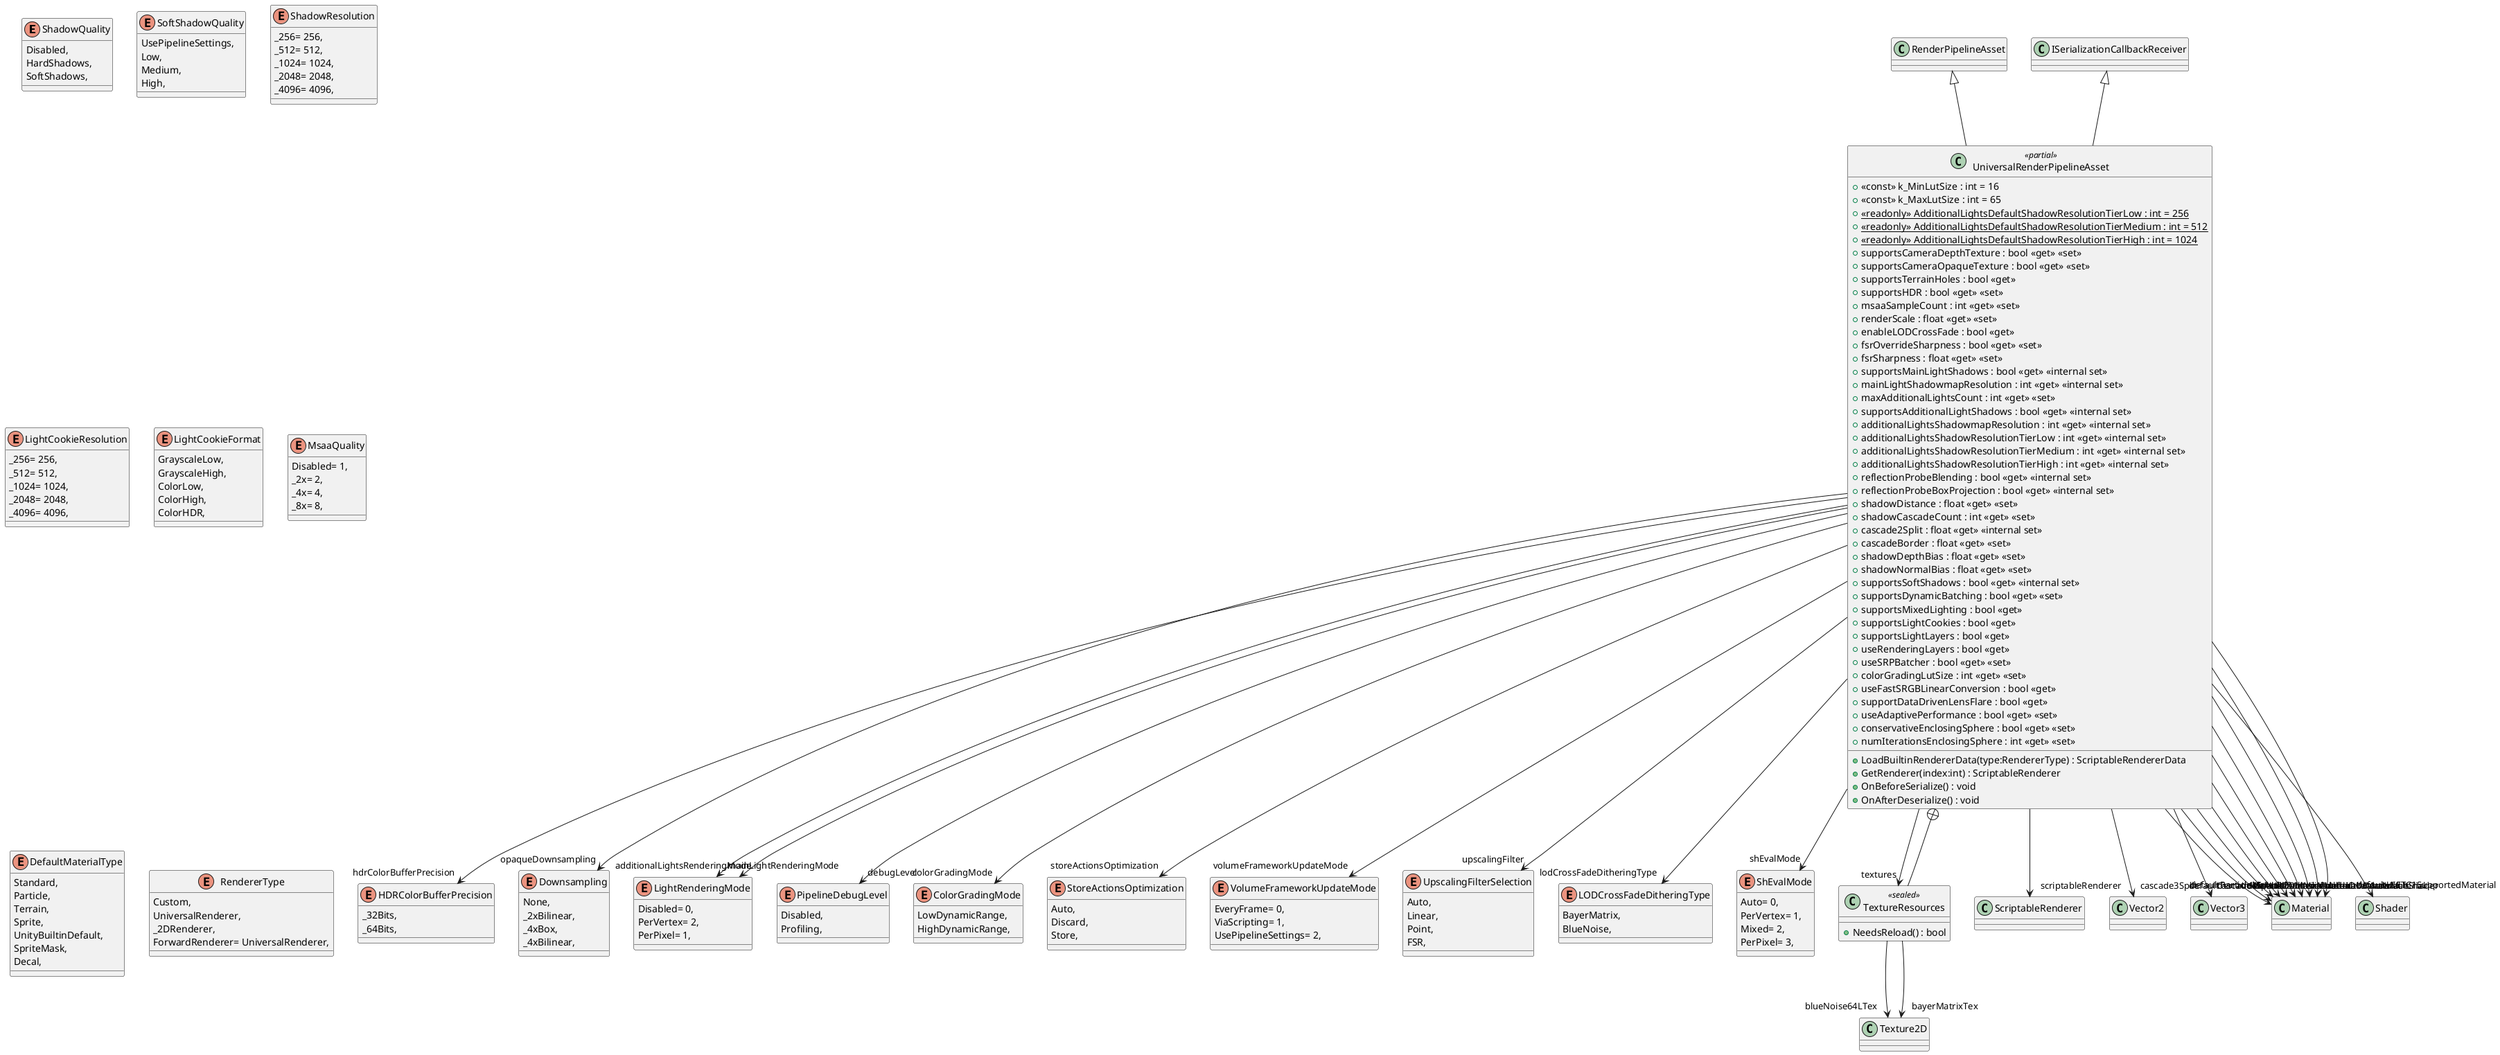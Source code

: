 @startuml
enum ShadowQuality {
    Disabled,
    HardShadows,
    SoftShadows,
}
enum SoftShadowQuality {
    UsePipelineSettings,
    Low,
    Medium,
    High,
}
enum ShadowResolution {
    _256= 256,
    _512= 512,
    _1024= 1024,
    _2048= 2048,
    _4096= 4096,
}
enum LightCookieResolution {
    _256= 256,
    _512= 512,
    _1024= 1024,
    _2048= 2048,
    _4096= 4096,
}
enum LightCookieFormat {
    GrayscaleLow,
    GrayscaleHigh,
    ColorLow,
    ColorHigh,
    ColorHDR,
}
enum HDRColorBufferPrecision {
    _32Bits,
    _64Bits,
}
enum MsaaQuality {
    Disabled= 1,
    _2x= 2,
    _4x= 4,
    _8x= 8,
}
enum Downsampling {
    None,
    _2xBilinear,
    _4xBox,
    _4xBilinear,
}
enum DefaultMaterialType {
    Standard,
    Particle,
    Terrain,
    Sprite,
    UnityBuiltinDefault,
    SpriteMask,
    Decal,
}
enum LightRenderingMode {
    Disabled= 0,
    PerVertex= 2,
    PerPixel= 1,
}
enum PipelineDebugLevel {
    Disabled,
    Profiling,
}
enum RendererType {
    Custom,
    UniversalRenderer,
    _2DRenderer,
    ForwardRenderer= UniversalRenderer,
}
enum ColorGradingMode {
    LowDynamicRange,
    HighDynamicRange,
}
enum StoreActionsOptimization {
    Auto,
    Discard,
    Store,
}
enum VolumeFrameworkUpdateMode {
    EveryFrame= 0,
    ViaScripting= 1,
    UsePipelineSettings= 2,
}
enum UpscalingFilterSelection {
    Auto,
    Linear,
    Point,
    FSR,
}
enum LODCrossFadeDitheringType {
    BayerMatrix,
    BlueNoise,
}
enum ShEvalMode {
    Auto= 0,
    PerVertex= 1,
    Mixed= 2,
    PerPixel= 3,
}
class UniversalRenderPipelineAsset <<partial>> {
    + <<const>> k_MinLutSize : int = 16
    + <<const>> k_MaxLutSize : int = 65
    + {static} <<readonly>> AdditionalLightsDefaultShadowResolutionTierLow : int = 256
    + {static} <<readonly>> AdditionalLightsDefaultShadowResolutionTierMedium : int = 512
    + {static} <<readonly>> AdditionalLightsDefaultShadowResolutionTierHigh : int = 1024
    + LoadBuiltinRendererData(type:RendererType) : ScriptableRendererData
    + GetRenderer(index:int) : ScriptableRenderer
    + supportsCameraDepthTexture : bool <<get>> <<set>>
    + supportsCameraOpaqueTexture : bool <<get>> <<set>>
    + supportsTerrainHoles : bool <<get>>
    + supportsHDR : bool <<get>> <<set>>
    + msaaSampleCount : int <<get>> <<set>>
    + renderScale : float <<get>> <<set>>
    + enableLODCrossFade : bool <<get>>
    + fsrOverrideSharpness : bool <<get>> <<set>>
    + fsrSharpness : float <<get>> <<set>>
    + supportsMainLightShadows : bool <<get>> <<internal set>>
    + mainLightShadowmapResolution : int <<get>> <<internal set>>
    + maxAdditionalLightsCount : int <<get>> <<set>>
    + supportsAdditionalLightShadows : bool <<get>> <<internal set>>
    + additionalLightsShadowmapResolution : int <<get>> <<internal set>>
    + additionalLightsShadowResolutionTierLow : int <<get>> <<internal set>>
    + additionalLightsShadowResolutionTierMedium : int <<get>> <<internal set>>
    + additionalLightsShadowResolutionTierHigh : int <<get>> <<internal set>>
    + reflectionProbeBlending : bool <<get>> <<internal set>>
    + reflectionProbeBoxProjection : bool <<get>> <<internal set>>
    + shadowDistance : float <<get>> <<set>>
    + shadowCascadeCount : int <<get>> <<set>>
    + cascade2Split : float <<get>> <<internal set>>
    + cascadeBorder : float <<get>> <<set>>
    + shadowDepthBias : float <<get>> <<set>>
    + shadowNormalBias : float <<get>> <<set>>
    + supportsSoftShadows : bool <<get>> <<internal set>>
    + supportsDynamicBatching : bool <<get>> <<set>>
    + supportsMixedLighting : bool <<get>>
    + supportsLightCookies : bool <<get>>
    + supportsLightLayers : bool <<get>>
    + useRenderingLayers : bool <<get>>
    + useSRPBatcher : bool <<get>> <<set>>
    + colorGradingLutSize : int <<get>> <<set>>
    + useFastSRGBLinearConversion : bool <<get>>
    + supportDataDrivenLensFlare : bool <<get>>
    + useAdaptivePerformance : bool <<get>> <<set>>
    + conservativeEnclosingSphere : bool <<get>> <<set>>
    + numIterationsEnclosingSphere : int <<get>> <<set>>
    + OnBeforeSerialize() : void
    + OnAfterDeserialize() : void
}
class TextureResources <<sealed>> {
    + NeedsReload() : bool
}
RenderPipelineAsset <|-- UniversalRenderPipelineAsset
ISerializationCallbackReceiver <|-- UniversalRenderPipelineAsset
UniversalRenderPipelineAsset --> "scriptableRenderer" ScriptableRenderer
UniversalRenderPipelineAsset --> "opaqueDownsampling" Downsampling
UniversalRenderPipelineAsset --> "storeActionsOptimization" StoreActionsOptimization
UniversalRenderPipelineAsset --> "hdrColorBufferPrecision" HDRColorBufferPrecision
UniversalRenderPipelineAsset --> "lodCrossFadeDitheringType" LODCrossFadeDitheringType
UniversalRenderPipelineAsset --> "upscalingFilter" UpscalingFilterSelection
UniversalRenderPipelineAsset --> "shEvalMode" ShEvalMode
UniversalRenderPipelineAsset --> "mainLightRenderingMode" LightRenderingMode
UniversalRenderPipelineAsset --> "additionalLightsRenderingMode" LightRenderingMode
UniversalRenderPipelineAsset --> "cascade3Split" Vector2
UniversalRenderPipelineAsset --> "cascade4Split" Vector3
UniversalRenderPipelineAsset --> "volumeFrameworkUpdateMode" VolumeFrameworkUpdateMode
UniversalRenderPipelineAsset --> "debugLevel" PipelineDebugLevel
UniversalRenderPipelineAsset --> "colorGradingMode" ColorGradingMode
UniversalRenderPipelineAsset --> "defaultMaterial" Material
UniversalRenderPipelineAsset --> "defaultParticleMaterial" Material
UniversalRenderPipelineAsset --> "defaultLineMaterial" Material
UniversalRenderPipelineAsset --> "defaultTerrainMaterial" Material
UniversalRenderPipelineAsset --> "defaultUIMaterial" Material
UniversalRenderPipelineAsset --> "defaultUIOverdrawMaterial" Material
UniversalRenderPipelineAsset --> "defaultUIETC1SupportedMaterial" Material
UniversalRenderPipelineAsset --> "default2DMaterial" Material
UniversalRenderPipelineAsset --> "default2DMaskMaterial" Material
UniversalRenderPipelineAsset --> "decalMaterial" Material
UniversalRenderPipelineAsset --> "defaultShader" Shader
UniversalRenderPipelineAsset --> "textures" TextureResources
UniversalRenderPipelineAsset +-- TextureResources
TextureResources --> "blueNoise64LTex" Texture2D
TextureResources --> "bayerMatrixTex" Texture2D
@enduml

